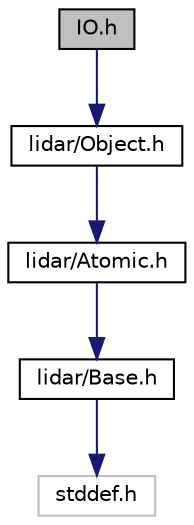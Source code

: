 digraph "IO.h"
{
  bgcolor="transparent";
  edge [fontname="Helvetica",fontsize="10",labelfontname="Helvetica",labelfontsize="10"];
  node [fontname="Helvetica",fontsize="10",shape=record];
  Node1 [label="IO.h",height=0.2,width=0.4,color="black", fillcolor="grey75", style="filled" fontcolor="black"];
  Node1 -> Node2 [color="midnightblue",fontsize="10",style="solid",fontname="Helvetica"];
  Node2 [label="lidar/Object.h",height=0.2,width=0.4,color="black",URL="$a00045.html"];
  Node2 -> Node3 [color="midnightblue",fontsize="10",style="solid",fontname="Helvetica"];
  Node3 [label="lidar/Atomic.h",height=0.2,width=0.4,color="black",URL="$a00033.html"];
  Node3 -> Node4 [color="midnightblue",fontsize="10",style="solid",fontname="Helvetica"];
  Node4 [label="lidar/Base.h",height=0.2,width=0.4,color="black",URL="$a00034.html"];
  Node4 -> Node5 [color="midnightblue",fontsize="10",style="solid",fontname="Helvetica"];
  Node5 [label="stddef.h",height=0.2,width=0.4,color="grey75"];
}
